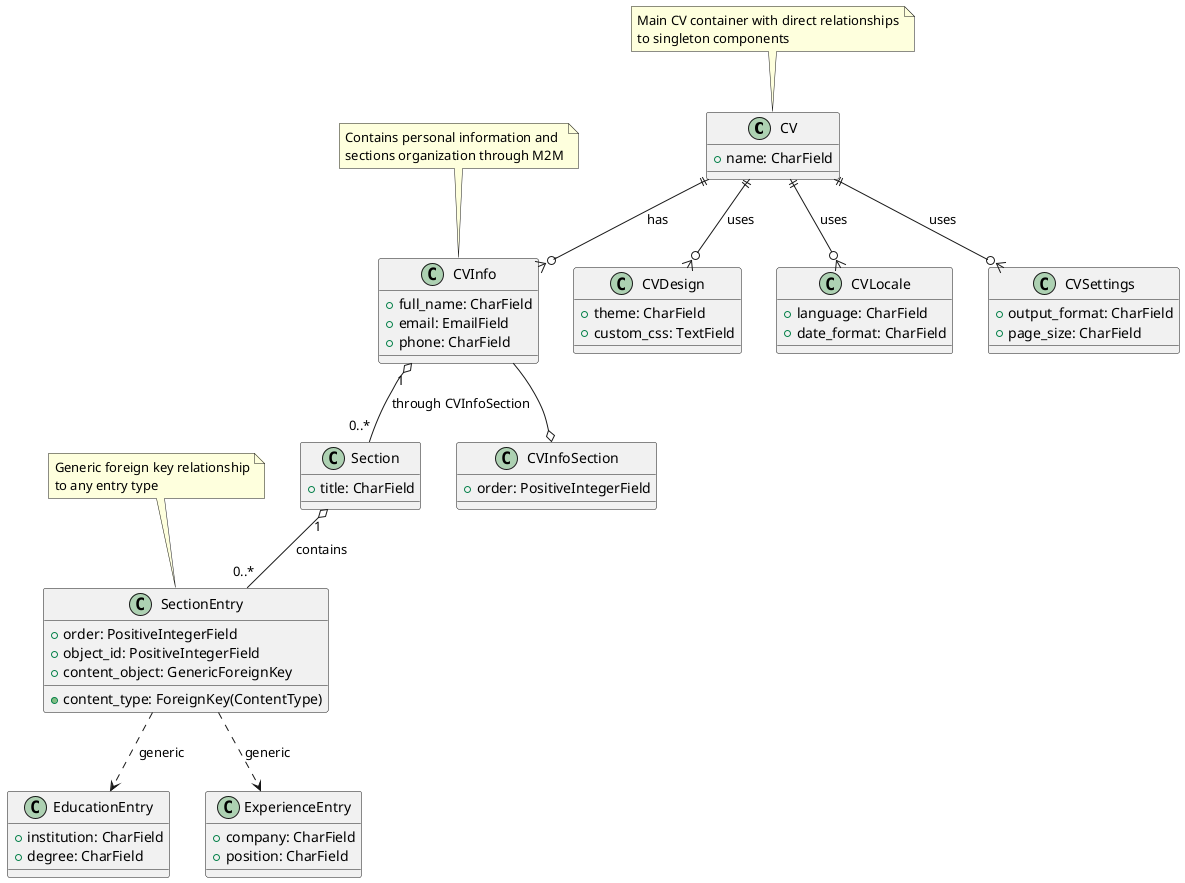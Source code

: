 @startuml
' Entities
class CV {
  + name: CharField
}

class CVInfo {
  + full_name: CharField
  + email: EmailField
  + phone: CharField
}

class CVDesign {
  + theme: CharField
  + custom_css: TextField
}

class CVLocale {
  + language: CharField
  + date_format: CharField
}

class CVSettings {
  + output_format: CharField
  + page_size: CharField
}

class Section {
  + title: CharField
}

class SectionEntry {
  + order: PositiveIntegerField
  + content_type: ForeignKey(ContentType)
  + object_id: PositiveIntegerField
  + content_object: GenericForeignKey
}

class EducationEntry {
  + institution: CharField
  + degree: CharField
}

class ExperienceEntry {
  + company: CharField
  + position: CharField
}

' Relationships
CV ||--o{ CVInfo : has
CV ||--o{ CVDesign : uses
CV ||--o{ CVLocale : uses
CV ||--o{ CVSettings : uses

CVInfo "1" o-- "0..*" Section : through CVInfoSection
CVInfo --o CVInfoSection

Section "1" o-- "0..*" SectionEntry : contains
SectionEntry ..> EducationEntry : generic
SectionEntry ..> ExperienceEntry : generic

class CVInfoSection {
  + order: PositiveIntegerField
}

' Notes
note top of CV
  Main CV container with direct relationships
  to singleton components
end note

note top of CVInfo
  Contains personal information and
  sections organization through M2M
end note

note top of SectionEntry
  Generic foreign key relationship
  to any entry type
end note

@enduml